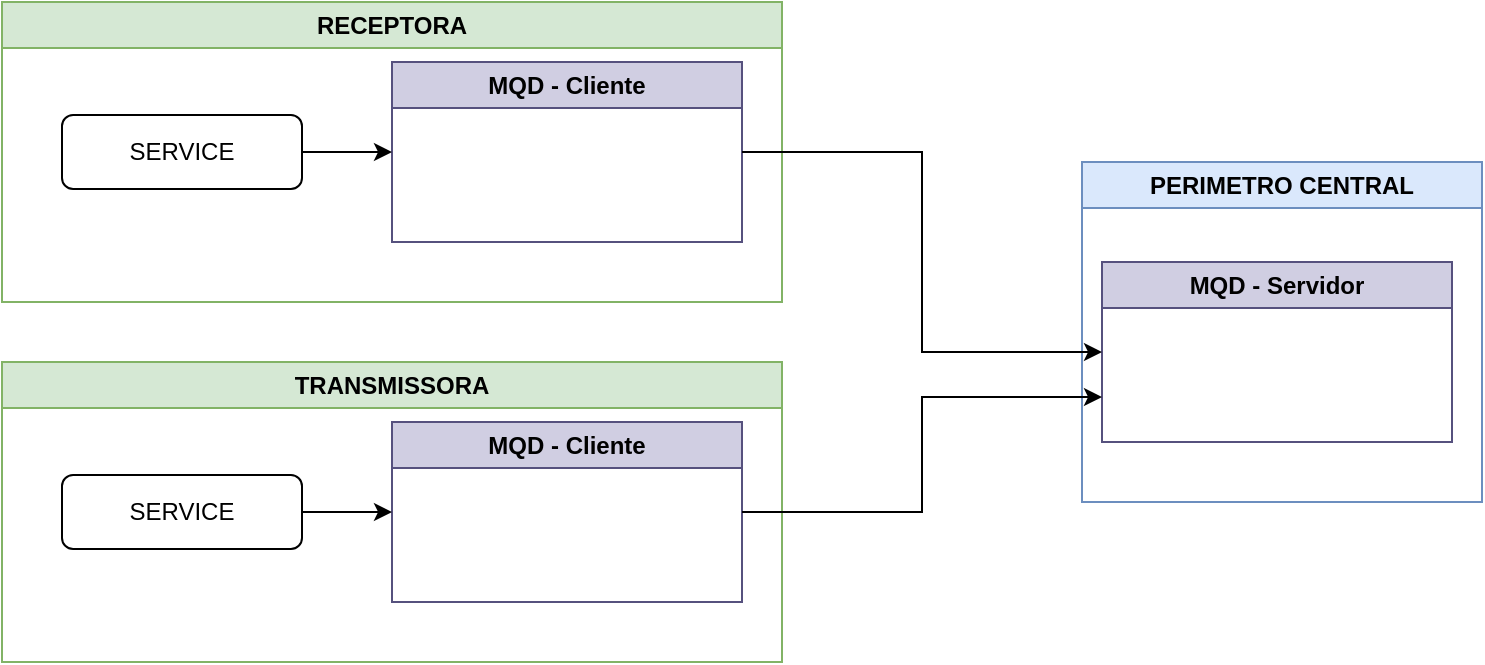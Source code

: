<mxfile version="22.1.2" type="device" pages="3">
  <diagram id="qN1N7I2_FYPnnFEob5Ig" name="General">
    <mxGraphModel dx="3290" dy="1024" grid="1" gridSize="10" guides="1" tooltips="1" connect="1" arrows="1" fold="1" page="1" pageScale="1" pageWidth="850" pageHeight="1100" math="0" shadow="0">
      <root>
        <mxCell id="0" />
        <mxCell id="1" parent="0" />
        <mxCell id="RXyH0_jxJuQWxPXLyA9V-1" value="RECEPTORA" style="swimlane;whiteSpace=wrap;html=1;fillColor=#d5e8d4;strokeColor=#82b366;" parent="1" vertex="1">
          <mxGeometry x="-370" y="250" width="390" height="150" as="geometry" />
        </mxCell>
        <mxCell id="RXyH0_jxJuQWxPXLyA9V-2" value="MQD - Cliente" style="swimlane;whiteSpace=wrap;html=1;fillColor=#d0cee2;strokeColor=#56517e;" parent="RXyH0_jxJuQWxPXLyA9V-1" vertex="1">
          <mxGeometry x="195" y="30" width="175" height="90" as="geometry" />
        </mxCell>
        <mxCell id="RXyH0_jxJuQWxPXLyA9V-31" style="edgeStyle=orthogonalEdgeStyle;rounded=0;orthogonalLoop=1;jettySize=auto;html=1;entryX=0;entryY=0.5;entryDx=0;entryDy=0;" parent="RXyH0_jxJuQWxPXLyA9V-1" source="RXyH0_jxJuQWxPXLyA9V-15" target="RXyH0_jxJuQWxPXLyA9V-2" edge="1">
          <mxGeometry relative="1" as="geometry" />
        </mxCell>
        <mxCell id="RXyH0_jxJuQWxPXLyA9V-15" value="SERVICE" style="rounded=1;whiteSpace=wrap;html=1;" parent="RXyH0_jxJuQWxPXLyA9V-1" vertex="1">
          <mxGeometry x="30" y="56.5" width="120" height="37" as="geometry" />
        </mxCell>
        <mxCell id="RXyH0_jxJuQWxPXLyA9V-16" value="PERIMETRO CENTRAL" style="swimlane;whiteSpace=wrap;html=1;fillColor=#dae8fc;strokeColor=#6c8ebf;" parent="1" vertex="1">
          <mxGeometry x="170" y="330" width="200" height="170" as="geometry" />
        </mxCell>
        <mxCell id="RXyH0_jxJuQWxPXLyA9V-33" value="MQD - Servidor" style="swimlane;whiteSpace=wrap;html=1;fillColor=#d0cee2;strokeColor=#56517e;" parent="RXyH0_jxJuQWxPXLyA9V-16" vertex="1">
          <mxGeometry x="10" y="50" width="175" height="90" as="geometry" />
        </mxCell>
        <mxCell id="RXyH0_jxJuQWxPXLyA9V-28" value="TRANSMISSORA" style="swimlane;whiteSpace=wrap;html=1;fillColor=#d5e8d4;strokeColor=#82b366;" parent="1" vertex="1">
          <mxGeometry x="-370" y="430" width="390" height="150" as="geometry" />
        </mxCell>
        <mxCell id="RXyH0_jxJuQWxPXLyA9V-29" value="MQD - Cliente" style="swimlane;whiteSpace=wrap;html=1;fillColor=#d0cee2;strokeColor=#56517e;startSize=23;" parent="RXyH0_jxJuQWxPXLyA9V-28" vertex="1">
          <mxGeometry x="195" y="30" width="175" height="90" as="geometry" />
        </mxCell>
        <mxCell id="RXyH0_jxJuQWxPXLyA9V-32" style="edgeStyle=orthogonalEdgeStyle;rounded=0;orthogonalLoop=1;jettySize=auto;html=1;entryX=0;entryY=0.5;entryDx=0;entryDy=0;" parent="RXyH0_jxJuQWxPXLyA9V-28" source="RXyH0_jxJuQWxPXLyA9V-30" target="RXyH0_jxJuQWxPXLyA9V-29" edge="1">
          <mxGeometry relative="1" as="geometry" />
        </mxCell>
        <mxCell id="RXyH0_jxJuQWxPXLyA9V-30" value="SERVICE" style="rounded=1;whiteSpace=wrap;html=1;" parent="RXyH0_jxJuQWxPXLyA9V-28" vertex="1">
          <mxGeometry x="30" y="56.5" width="120" height="37" as="geometry" />
        </mxCell>
        <mxCell id="RXyH0_jxJuQWxPXLyA9V-36" style="edgeStyle=orthogonalEdgeStyle;rounded=0;orthogonalLoop=1;jettySize=auto;html=1;exitX=1;exitY=0.5;exitDx=0;exitDy=0;entryX=0;entryY=0.75;entryDx=0;entryDy=0;" parent="1" source="RXyH0_jxJuQWxPXLyA9V-29" target="RXyH0_jxJuQWxPXLyA9V-33" edge="1">
          <mxGeometry relative="1" as="geometry" />
        </mxCell>
        <mxCell id="RXyH0_jxJuQWxPXLyA9V-37" style="edgeStyle=orthogonalEdgeStyle;rounded=0;orthogonalLoop=1;jettySize=auto;html=1;exitX=1;exitY=0.5;exitDx=0;exitDy=0;entryX=0;entryY=0.5;entryDx=0;entryDy=0;" parent="1" source="RXyH0_jxJuQWxPXLyA9V-2" target="RXyH0_jxJuQWxPXLyA9V-33" edge="1">
          <mxGeometry relative="1" as="geometry" />
        </mxCell>
      </root>
    </mxGraphModel>
  </diagram>
  <diagram name="Architecture" id="_ldc8vcoKay3_zSG-XZY">
    <mxGraphModel dx="2924" dy="1970" grid="1" gridSize="10" guides="1" tooltips="1" connect="1" arrows="1" fold="1" page="1" pageScale="1" pageWidth="850" pageHeight="1100" math="0" shadow="0">
      <root>
        <mxCell id="Bl97p135yxsRqdDzjhiD-0" />
        <mxCell id="Bl97p135yxsRqdDzjhiD-1" parent="Bl97p135yxsRqdDzjhiD-0" />
        <mxCell id="-KNyCREGlXAe8yRD5xEm-0" value="IF" style="swimlane;whiteSpace=wrap;html=1;fillColor=#d5e8d4;strokeColor=#82b366;" parent="Bl97p135yxsRqdDzjhiD-1" vertex="1">
          <mxGeometry x="-330" y="-420" width="670" height="380" as="geometry" />
        </mxCell>
        <mxCell id="Tc8WL87-f_De14_McxJF-0" style="edgeStyle=orthogonalEdgeStyle;rounded=0;orthogonalLoop=1;jettySize=auto;html=1;exitX=0;exitY=0.75;exitDx=0;exitDy=0;" parent="-KNyCREGlXAe8yRD5xEm-0" source="-KNyCREGlXAe8yRD5xEm-1" target="-KNyCREGlXAe8yRD5xEm-16" edge="1">
          <mxGeometry relative="1" as="geometry" />
        </mxCell>
        <mxCell id="-KNyCREGlXAe8yRD5xEm-1" value="MQD" style="swimlane;whiteSpace=wrap;html=1;fillColor=#d0cee2;strokeColor=#56517e;" parent="-KNyCREGlXAe8yRD5xEm-0" vertex="1">
          <mxGeometry x="150" y="30" width="510" height="340" as="geometry" />
        </mxCell>
        <mxCell id="-KNyCREGlXAe8yRD5xEm-2" style="edgeStyle=orthogonalEdgeStyle;rounded=0;orthogonalLoop=1;jettySize=auto;html=1;" parent="-KNyCREGlXAe8yRD5xEm-1" source="-KNyCREGlXAe8yRD5xEm-3" target="-KNyCREGlXAe8yRD5xEm-4" edge="1">
          <mxGeometry relative="1" as="geometry" />
        </mxCell>
        <mxCell id="-KNyCREGlXAe8yRD5xEm-3" value="API" style="rounded=1;whiteSpace=wrap;html=1;labelPosition=center;verticalLabelPosition=middle;align=center;verticalAlign=middle;arcSize=8;fontStyle=1" parent="-KNyCREGlXAe8yRD5xEm-1" vertex="1">
          <mxGeometry x="26" y="83" width="110" height="60" as="geometry" />
        </mxCell>
        <mxCell id="-KNyCREGlXAe8yRD5xEm-4" value="QUEUE MANAGER" style="rounded=1;whiteSpace=wrap;html=1;fontStyle=1" parent="-KNyCREGlXAe8yRD5xEm-1" vertex="1">
          <mxGeometry x="26" y="213" width="140" height="60" as="geometry" />
        </mxCell>
        <mxCell id="-KNyCREGlXAe8yRD5xEm-5" style="edgeStyle=orthogonalEdgeStyle;rounded=0;orthogonalLoop=1;jettySize=auto;html=1;exitX=0.25;exitY=1;exitDx=0;exitDy=0;entryX=0.75;entryY=0;entryDx=0;entryDy=0;" parent="-KNyCREGlXAe8yRD5xEm-1" source="-KNyCREGlXAe8yRD5xEm-7" target="-KNyCREGlXAe8yRD5xEm-4" edge="1">
          <mxGeometry relative="1" as="geometry" />
        </mxCell>
        <mxCell id="-KNyCREGlXAe8yRD5xEm-6" style="edgeStyle=orthogonalEdgeStyle;rounded=0;orthogonalLoop=1;jettySize=auto;html=1;exitX=1;exitY=0.5;exitDx=0;exitDy=0;entryX=0;entryY=0.5;entryDx=0;entryDy=0;" parent="-KNyCREGlXAe8yRD5xEm-1" source="-KNyCREGlXAe8yRD5xEm-7" target="-KNyCREGlXAe8yRD5xEm-8" edge="1">
          <mxGeometry relative="1" as="geometry" />
        </mxCell>
        <mxCell id="-KNyCREGlXAe8yRD5xEm-7" value="MESSAGE PROCESS WORKER" style="rounded=1;whiteSpace=wrap;html=1;fontStyle=1" parent="-KNyCREGlXAe8yRD5xEm-1" vertex="1">
          <mxGeometry x="186" y="83" width="140" height="60" as="geometry" />
        </mxCell>
        <mxCell id="-KNyCREGlXAe8yRD5xEm-8" value="VALIDATOR" style="rounded=1;whiteSpace=wrap;html=1;arcSize=11;fontStyle=1" parent="-KNyCREGlXAe8yRD5xEm-1" vertex="1">
          <mxGeometry x="366" y="83" width="120" height="60" as="geometry" />
        </mxCell>
        <mxCell id="-KNyCREGlXAe8yRD5xEm-9" style="edgeStyle=orthogonalEdgeStyle;rounded=0;orthogonalLoop=1;jettySize=auto;html=1;entryX=0.75;entryY=1;entryDx=0;entryDy=0;" parent="-KNyCREGlXAe8yRD5xEm-1" source="-KNyCREGlXAe8yRD5xEm-10" target="-KNyCREGlXAe8yRD5xEm-7" edge="1">
          <mxGeometry relative="1" as="geometry" />
        </mxCell>
        <mxCell id="-KNyCREGlXAe8yRD5xEm-10" value="RESULT PROCESSOR" style="rounded=1;whiteSpace=wrap;html=1;arcSize=11;fontStyle=1" parent="-KNyCREGlXAe8yRD5xEm-1" vertex="1">
          <mxGeometry x="336" y="213" width="150" height="60" as="geometry" />
        </mxCell>
        <mxCell id="-KNyCREGlXAe8yRD5xEm-11" value="CONFIGURATION MANAGER&lt;br&gt;" style="rounded=1;whiteSpace=wrap;html=1;fontStyle=1" parent="-KNyCREGlXAe8yRD5xEm-1" vertex="1">
          <mxGeometry x="25" y="30" width="465" height="40" as="geometry" />
        </mxCell>
        <mxCell id="-KNyCREGlXAe8yRD5xEm-12" value="MONITORING" style="rounded=1;whiteSpace=wrap;html=1;fontStyle=1" parent="-KNyCREGlXAe8yRD5xEm-1" vertex="1">
          <mxGeometry x="25" y="290" width="465" height="40" as="geometry" />
        </mxCell>
        <mxCell id="-KNyCREGlXAe8yRD5xEm-13" style="edgeStyle=orthogonalEdgeStyle;rounded=0;orthogonalLoop=1;jettySize=auto;html=1;entryX=0;entryY=0.5;entryDx=0;entryDy=0;" parent="-KNyCREGlXAe8yRD5xEm-0" source="-KNyCREGlXAe8yRD5xEm-14" target="-KNyCREGlXAe8yRD5xEm-3" edge="1">
          <mxGeometry relative="1" as="geometry" />
        </mxCell>
        <mxCell id="-KNyCREGlXAe8yRD5xEm-14" value="SERVICE" style="rounded=1;whiteSpace=wrap;html=1;" parent="-KNyCREGlXAe8yRD5xEm-0" vertex="1">
          <mxGeometry x="10" y="119" width="120" height="47" as="geometry" />
        </mxCell>
        <mxCell id="-KNyCREGlXAe8yRD5xEm-16" value="ICP-BRASIL&lt;br&gt;CERTS" style="sketch=0;outlineConnect=0;fontColor=#232F3E;gradientColor=none;fillColor=#7AA116;strokeColor=none;dashed=0;verticalLabelPosition=bottom;verticalAlign=top;align=center;html=1;fontSize=12;fontStyle=0;aspect=fixed;pointerEvents=1;shape=mxgraph.aws4.file_system;" parent="-KNyCREGlXAe8yRD5xEm-0" vertex="1">
          <mxGeometry x="30" y="255" width="64" height="59.9" as="geometry" />
        </mxCell>
        <mxCell id="-KNyCREGlXAe8yRD5xEm-17" value="PERIMETRO CENTRAL" style="swimlane;whiteSpace=wrap;html=1;fillColor=#dae8fc;strokeColor=#6c8ebf;" parent="Bl97p135yxsRqdDzjhiD-1" vertex="1">
          <mxGeometry x="410" y="-420" width="420" height="370" as="geometry" />
        </mxCell>
        <mxCell id="-KNyCREGlXAe8yRD5xEm-18" value="MQD" style="swimlane;whiteSpace=wrap;html=1;fillColor=#d0cee2;strokeColor=#56517e;" parent="-KNyCREGlXAe8yRD5xEm-17" vertex="1">
          <mxGeometry x="10" y="30" width="400" height="330" as="geometry" />
        </mxCell>
        <mxCell id="-KNyCREGlXAe8yRD5xEm-19" value="GATEWAY" style="rounded=1;whiteSpace=wrap;html=1;labelPosition=center;verticalLabelPosition=top;align=center;verticalAlign=bottom;arcSize=4;fontStyle=1" parent="-KNyCREGlXAe8yRD5xEm-18" vertex="1">
          <mxGeometry x="30" y="50" width="150" height="210" as="geometry" />
        </mxCell>
        <mxCell id="-KNyCREGlXAe8yRD5xEm-20" value="/token" style="rounded=1;whiteSpace=wrap;html=1;" parent="-KNyCREGlXAe8yRD5xEm-18" vertex="1">
          <mxGeometry x="45" y="60" width="120" height="40" as="geometry" />
        </mxCell>
        <mxCell id="-KNyCREGlXAe8yRD5xEm-21" value="/report" style="rounded=1;whiteSpace=wrap;html=1;" parent="-KNyCREGlXAe8yRD5xEm-18" vertex="1">
          <mxGeometry x="45" y="200" width="120" height="40" as="geometry" />
        </mxCell>
        <mxCell id="-KNyCREGlXAe8yRD5xEm-22" style="edgeStyle=orthogonalEdgeStyle;rounded=0;orthogonalLoop=1;jettySize=auto;html=1;" parent="-KNyCREGlXAe8yRD5xEm-18" source="-KNyCREGlXAe8yRD5xEm-23" target="-KNyCREGlXAe8yRD5xEm-24" edge="1">
          <mxGeometry relative="1" as="geometry" />
        </mxCell>
        <mxCell id="-KNyCREGlXAe8yRD5xEm-23" value="/settings" style="rounded=1;whiteSpace=wrap;html=1;" parent="-KNyCREGlXAe8yRD5xEm-18" vertex="1">
          <mxGeometry x="45" y="130" width="120" height="40" as="geometry" />
        </mxCell>
        <mxCell id="-KNyCREGlXAe8yRD5xEm-24" value="SETTINGS STORAGE" style="rounded=1;whiteSpace=wrap;html=1;fontStyle=1" parent="-KNyCREGlXAe8yRD5xEm-18" vertex="1">
          <mxGeometry x="260" y="130" width="115" height="40" as="geometry" />
        </mxCell>
        <mxCell id="-KNyCREGlXAe8yRD5xEm-25" style="edgeStyle=orthogonalEdgeStyle;rounded=0;orthogonalLoop=1;jettySize=auto;html=1;exitX=1;exitY=0.5;exitDx=0;exitDy=0;entryX=0;entryY=0.5;entryDx=0;entryDy=0;" parent="Bl97p135yxsRqdDzjhiD-1" source="-KNyCREGlXAe8yRD5xEm-11" target="-KNyCREGlXAe8yRD5xEm-23" edge="1">
          <mxGeometry relative="1" as="geometry" />
        </mxCell>
        <mxCell id="Tc8WL87-f_De14_McxJF-3" value="POST" style="edgeLabel;html=1;align=center;verticalAlign=middle;resizable=0;points=[];" parent="-KNyCREGlXAe8yRD5xEm-25" vertex="1" connectable="0">
          <mxGeometry x="0.506" y="-2" relative="1" as="geometry">
            <mxPoint as="offset" />
          </mxGeometry>
        </mxCell>
        <mxCell id="-KNyCREGlXAe8yRD5xEm-26" style="edgeStyle=orthogonalEdgeStyle;rounded=0;orthogonalLoop=1;jettySize=auto;html=1;" parent="Bl97p135yxsRqdDzjhiD-1" source="-KNyCREGlXAe8yRD5xEm-10" target="-KNyCREGlXAe8yRD5xEm-21" edge="1">
          <mxGeometry relative="1" as="geometry" />
        </mxCell>
        <mxCell id="Tc8WL87-f_De14_McxJF-2" value="POST" style="edgeLabel;html=1;align=center;verticalAlign=middle;resizable=0;points=[];" parent="-KNyCREGlXAe8yRD5xEm-26" vertex="1" connectable="0">
          <mxGeometry x="0.253" y="3" relative="1" as="geometry">
            <mxPoint as="offset" />
          </mxGeometry>
        </mxCell>
        <mxCell id="-KNyCREGlXAe8yRD5xEm-27" value="REPORT STORAGE" style="rounded=1;whiteSpace=wrap;html=1;fontStyle=1" parent="Bl97p135yxsRqdDzjhiD-1" vertex="1">
          <mxGeometry x="681" y="-190" width="110" height="40" as="geometry" />
        </mxCell>
        <mxCell id="-KNyCREGlXAe8yRD5xEm-28" style="edgeStyle=orthogonalEdgeStyle;rounded=0;orthogonalLoop=1;jettySize=auto;html=1;" parent="Bl97p135yxsRqdDzjhiD-1" source="-KNyCREGlXAe8yRD5xEm-21" target="-KNyCREGlXAe8yRD5xEm-27" edge="1">
          <mxGeometry relative="1" as="geometry" />
        </mxCell>
        <mxCell id="-KNyCREGlXAe8yRD5xEm-29" style="edgeStyle=orthogonalEdgeStyle;rounded=0;orthogonalLoop=1;jettySize=auto;html=1;exitX=1;exitY=0.25;exitDx=0;exitDy=0;entryX=0;entryY=0.25;entryDx=0;entryDy=0;fillColor=#fad9d5;strokeColor=#ae4132;strokeWidth=2;" parent="Bl97p135yxsRqdDzjhiD-1" source="-KNyCREGlXAe8yRD5xEm-10" target="-KNyCREGlXAe8yRD5xEm-20" edge="1">
          <mxGeometry relative="1" as="geometry">
            <Array as="points">
              <mxPoint x="370" y="-162" />
              <mxPoint x="370" y="-320" />
            </Array>
          </mxGeometry>
        </mxCell>
        <mxCell id="-KNyCREGlXAe8yRD5xEm-30" style="edgeStyle=orthogonalEdgeStyle;rounded=0;orthogonalLoop=1;jettySize=auto;html=1;exitX=1;exitY=0.75;exitDx=0;exitDy=0;entryX=0;entryY=0.25;entryDx=0;entryDy=0;fillColor=#fad9d5;strokeColor=#ae4132;strokeWidth=2;" parent="Bl97p135yxsRqdDzjhiD-1" source="-KNyCREGlXAe8yRD5xEm-11" target="-KNyCREGlXAe8yRD5xEm-20" edge="1">
          <mxGeometry relative="1" as="geometry">
            <Array as="points">
              <mxPoint x="370" y="-330" />
              <mxPoint x="370" y="-320" />
            </Array>
          </mxGeometry>
        </mxCell>
        <mxCell id="Tc8WL87-f_De14_McxJF-1" value="GET" style="edgeLabel;html=1;align=center;verticalAlign=middle;resizable=0;points=[];" parent="-KNyCREGlXAe8yRD5xEm-30" vertex="1" connectable="0">
          <mxGeometry x="0.382" y="4" relative="1" as="geometry">
            <mxPoint as="offset" />
          </mxGeometry>
        </mxCell>
      </root>
    </mxGraphModel>
  </diagram>
  <diagram name="Architecture -  Proxy" id="D1XJYNvyEE9SuRwActhN">
    <mxGraphModel dx="2035" dy="-603" grid="1" gridSize="10" guides="1" tooltips="1" connect="1" arrows="1" fold="1" page="1" pageScale="1" pageWidth="850" pageHeight="1100" math="0" shadow="0">
      <root>
        <mxCell id="AebMYNt7Z6LWyPrHZNAw-0" />
        <mxCell id="AebMYNt7Z6LWyPrHZNAw-1" parent="AebMYNt7Z6LWyPrHZNAw-0" />
        <mxCell id="TOR4piMhszZPn9fBdcuV-90" value="INSTITUIÇÃO FINANCEIRA" style="swimlane;whiteSpace=wrap;html=1;fillColor=#d5e8d4;strokeColor=#82b366;" parent="AebMYNt7Z6LWyPrHZNAw-1" vertex="1">
          <mxGeometry x="-590" y="1390" width="870" height="390" as="geometry" />
        </mxCell>
        <mxCell id="TOR4piMhszZPn9fBdcuV-91" value="MQD" style="swimlane;whiteSpace=wrap;html=1;fillColor=#d0cee2;strokeColor=#56517e;" parent="TOR4piMhszZPn9fBdcuV-90" vertex="1">
          <mxGeometry x="150" y="30" width="500" height="340" as="geometry" />
        </mxCell>
        <mxCell id="TOR4piMhszZPn9fBdcuV-92" style="edgeStyle=orthogonalEdgeStyle;rounded=0;orthogonalLoop=1;jettySize=auto;html=1;" parent="TOR4piMhszZPn9fBdcuV-91" source="TOR4piMhszZPn9fBdcuV-93" target="TOR4piMhszZPn9fBdcuV-94" edge="1">
          <mxGeometry relative="1" as="geometry" />
        </mxCell>
        <mxCell id="TOR4piMhszZPn9fBdcuV-93" value="API" style="rounded=1;whiteSpace=wrap;html=1;labelPosition=center;verticalLabelPosition=middle;align=center;verticalAlign=middle;arcSize=8;fontStyle=1" parent="TOR4piMhszZPn9fBdcuV-91" vertex="1">
          <mxGeometry x="26" y="83" width="110" height="60" as="geometry" />
        </mxCell>
        <mxCell id="TOR4piMhszZPn9fBdcuV-94" value="QUEUE MANAGER" style="rounded=1;whiteSpace=wrap;html=1;fontStyle=1" parent="TOR4piMhszZPn9fBdcuV-91" vertex="1">
          <mxGeometry x="26" y="213" width="140" height="60" as="geometry" />
        </mxCell>
        <mxCell id="TOR4piMhszZPn9fBdcuV-95" style="edgeStyle=orthogonalEdgeStyle;rounded=0;orthogonalLoop=1;jettySize=auto;html=1;exitX=0.25;exitY=1;exitDx=0;exitDy=0;entryX=0.75;entryY=0;entryDx=0;entryDy=0;" parent="TOR4piMhszZPn9fBdcuV-91" source="TOR4piMhszZPn9fBdcuV-97" target="TOR4piMhszZPn9fBdcuV-94" edge="1">
          <mxGeometry relative="1" as="geometry" />
        </mxCell>
        <mxCell id="TOR4piMhszZPn9fBdcuV-96" style="edgeStyle=orthogonalEdgeStyle;rounded=0;orthogonalLoop=1;jettySize=auto;html=1;exitX=1;exitY=0.5;exitDx=0;exitDy=0;entryX=0;entryY=0.5;entryDx=0;entryDy=0;" parent="TOR4piMhszZPn9fBdcuV-91" source="TOR4piMhszZPn9fBdcuV-97" target="TOR4piMhszZPn9fBdcuV-98" edge="1">
          <mxGeometry relative="1" as="geometry" />
        </mxCell>
        <mxCell id="TOR4piMhszZPn9fBdcuV-97" value="MESSAGE PROCESS WORKER" style="rounded=1;whiteSpace=wrap;html=1;fontStyle=1" parent="TOR4piMhszZPn9fBdcuV-91" vertex="1">
          <mxGeometry x="186" y="83" width="140" height="60" as="geometry" />
        </mxCell>
        <mxCell id="TOR4piMhszZPn9fBdcuV-98" value="VALIDATOR" style="rounded=1;whiteSpace=wrap;html=1;arcSize=11;fontStyle=1" parent="TOR4piMhszZPn9fBdcuV-91" vertex="1">
          <mxGeometry x="366" y="83" width="120" height="60" as="geometry" />
        </mxCell>
        <mxCell id="TOR4piMhszZPn9fBdcuV-99" style="edgeStyle=orthogonalEdgeStyle;rounded=0;orthogonalLoop=1;jettySize=auto;html=1;entryX=0.75;entryY=1;entryDx=0;entryDy=0;" parent="TOR4piMhszZPn9fBdcuV-91" source="TOR4piMhszZPn9fBdcuV-100" target="TOR4piMhszZPn9fBdcuV-97" edge="1">
          <mxGeometry relative="1" as="geometry" />
        </mxCell>
        <mxCell id="TOR4piMhszZPn9fBdcuV-100" value="RESULT PROCESSOR" style="rounded=1;whiteSpace=wrap;html=1;arcSize=11;fontStyle=1" parent="TOR4piMhszZPn9fBdcuV-91" vertex="1">
          <mxGeometry x="336" y="213" width="150" height="60" as="geometry" />
        </mxCell>
        <mxCell id="TOR4piMhszZPn9fBdcuV-101" value="CONFIGURATION MANAGER&lt;br&gt;" style="rounded=1;whiteSpace=wrap;html=1;fontStyle=1" parent="TOR4piMhszZPn9fBdcuV-91" vertex="1">
          <mxGeometry x="25" y="30" width="465" height="40" as="geometry" />
        </mxCell>
        <mxCell id="TOR4piMhszZPn9fBdcuV-102" value="MONITORING" style="rounded=1;whiteSpace=wrap;html=1;fontStyle=1" parent="TOR4piMhszZPn9fBdcuV-91" vertex="1">
          <mxGeometry x="25" y="290" width="465" height="40" as="geometry" />
        </mxCell>
        <mxCell id="8FaLKGSe3ioaSkZjwLn5-0" value="" style="rounded=0;whiteSpace=wrap;html=1;fillColor=none;dashed=1;strokeColor=#FF3333;" parent="TOR4piMhszZPn9fBdcuV-91" vertex="1">
          <mxGeometry x="-10" y="-10" width="520" height="360" as="geometry" />
        </mxCell>
        <mxCell id="TOR4piMhszZPn9fBdcuV-103" style="edgeStyle=orthogonalEdgeStyle;rounded=0;orthogonalLoop=1;jettySize=auto;html=1;entryX=0;entryY=0.5;entryDx=0;entryDy=0;" parent="TOR4piMhszZPn9fBdcuV-90" source="TOR4piMhszZPn9fBdcuV-104" target="TOR4piMhszZPn9fBdcuV-93" edge="1">
          <mxGeometry relative="1" as="geometry" />
        </mxCell>
        <mxCell id="TOR4piMhszZPn9fBdcuV-104" value="SERVICE" style="rounded=1;whiteSpace=wrap;html=1;" parent="TOR4piMhszZPn9fBdcuV-90" vertex="1">
          <mxGeometry x="20" y="120" width="110" height="47" as="geometry" />
        </mxCell>
        <mxCell id="TOR4piMhszZPn9fBdcuV-105" style="edgeStyle=orthogonalEdgeStyle;rounded=0;orthogonalLoop=1;jettySize=auto;html=1;" parent="TOR4piMhszZPn9fBdcuV-90" source="TOR4piMhszZPn9fBdcuV-106" target="TOR4piMhszZPn9fBdcuV-111" edge="1">
          <mxGeometry relative="1" as="geometry" />
        </mxCell>
        <mxCell id="TOR4piMhszZPn9fBdcuV-106" value="MQD SERVER PROXY" style="rounded=1;whiteSpace=wrap;html=1;labelPosition=center;verticalLabelPosition=top;align=center;verticalAlign=bottom;arcSize=9;fontStyle=1" parent="TOR4piMhszZPn9fBdcuV-90" vertex="1">
          <mxGeometry x="709.5" y="53" width="145" height="167" as="geometry" />
        </mxCell>
        <mxCell id="TOR4piMhszZPn9fBdcuV-107" value="/report" style="rounded=1;whiteSpace=wrap;html=1;" parent="TOR4piMhszZPn9fBdcuV-90" vertex="1">
          <mxGeometry x="722" y="166.5" width="120" height="40" as="geometry" />
        </mxCell>
        <mxCell id="TOR4piMhszZPn9fBdcuV-108" value="/settings" style="rounded=1;whiteSpace=wrap;html=1;" parent="TOR4piMhszZPn9fBdcuV-90" vertex="1">
          <mxGeometry x="722" y="116.5" width="120" height="40" as="geometry" />
        </mxCell>
        <mxCell id="TOR4piMhszZPn9fBdcuV-109" style="edgeStyle=orthogonalEdgeStyle;rounded=0;orthogonalLoop=1;jettySize=auto;html=1;exitX=1;exitY=0.5;exitDx=0;exitDy=0;entryX=0;entryY=0.5;entryDx=0;entryDy=0;" parent="TOR4piMhszZPn9fBdcuV-90" source="TOR4piMhszZPn9fBdcuV-101" target="TOR4piMhszZPn9fBdcuV-108" edge="1">
          <mxGeometry relative="1" as="geometry" />
        </mxCell>
        <mxCell id="TOR4piMhszZPn9fBdcuV-110" style="edgeStyle=orthogonalEdgeStyle;rounded=0;orthogonalLoop=1;jettySize=auto;html=1;entryX=0;entryY=0.5;entryDx=0;entryDy=0;" parent="TOR4piMhszZPn9fBdcuV-90" source="TOR4piMhszZPn9fBdcuV-100" target="TOR4piMhszZPn9fBdcuV-107" edge="1">
          <mxGeometry relative="1" as="geometry" />
        </mxCell>
        <mxCell id="TOR4piMhszZPn9fBdcuV-111" value="ICP-BRASIL&lt;br style=&quot;border-color: var(--border-color);&quot;&gt;CERTS" style="sketch=0;outlineConnect=0;fontColor=#232F3E;gradientColor=none;fillColor=#7AA116;strokeColor=none;dashed=0;verticalLabelPosition=bottom;verticalAlign=top;align=center;html=1;fontSize=12;fontStyle=0;aspect=fixed;pointerEvents=1;shape=mxgraph.aws4.file_system;" parent="TOR4piMhszZPn9fBdcuV-90" vertex="1">
          <mxGeometry x="750" y="270" width="64" height="59.9" as="geometry" />
        </mxCell>
        <mxCell id="TOR4piMhszZPn9fBdcuV-129" value="/token" style="rounded=1;whiteSpace=wrap;html=1;" parent="TOR4piMhszZPn9fBdcuV-90" vertex="1">
          <mxGeometry x="722" y="63" width="120" height="40" as="geometry" />
        </mxCell>
        <mxCell id="TOR4piMhszZPn9fBdcuV-130" style="edgeStyle=orthogonalEdgeStyle;rounded=0;orthogonalLoop=1;jettySize=auto;html=1;exitX=1;exitY=0.25;exitDx=0;exitDy=0;entryX=0;entryY=0.25;entryDx=0;entryDy=0;fillColor=#f8cecc;strokeColor=#b85450;strokeWidth=2;" parent="TOR4piMhszZPn9fBdcuV-90" source="TOR4piMhszZPn9fBdcuV-101" target="TOR4piMhszZPn9fBdcuV-129" edge="1">
          <mxGeometry relative="1" as="geometry" />
        </mxCell>
        <mxCell id="TOR4piMhszZPn9fBdcuV-131" style="edgeStyle=orthogonalEdgeStyle;rounded=0;orthogonalLoop=1;jettySize=auto;html=1;exitX=1;exitY=0.25;exitDx=0;exitDy=0;fillColor=#f8cecc;strokeColor=#b85450;strokeWidth=2;" parent="TOR4piMhszZPn9fBdcuV-90" source="TOR4piMhszZPn9fBdcuV-100" target="TOR4piMhszZPn9fBdcuV-129" edge="1">
          <mxGeometry relative="1" as="geometry">
            <Array as="points">
              <mxPoint x="690" y="258" />
              <mxPoint x="690" y="80" />
            </Array>
          </mxGeometry>
        </mxCell>
        <mxCell id="TOR4piMhszZPn9fBdcuV-112" value="PERIMETRO CENTRAL" style="swimlane;whiteSpace=wrap;html=1;fillColor=#dae8fc;strokeColor=#6c8ebf;" parent="AebMYNt7Z6LWyPrHZNAw-1" vertex="1">
          <mxGeometry x="380" y="1390" width="200" height="370" as="geometry" />
        </mxCell>
        <mxCell id="TOR4piMhszZPn9fBdcuV-113" value="MQD" style="swimlane;whiteSpace=wrap;html=1;fillColor=#d0cee2;strokeColor=#56517e;" parent="TOR4piMhszZPn9fBdcuV-112" vertex="1">
          <mxGeometry x="10" y="30" width="180" height="330" as="geometry" />
        </mxCell>
        <mxCell id="TOR4piMhszZPn9fBdcuV-114" value="GATEWAY" style="rounded=1;whiteSpace=wrap;html=1;labelPosition=center;verticalLabelPosition=top;align=center;verticalAlign=bottom;arcSize=4;fontStyle=1" parent="TOR4piMhszZPn9fBdcuV-113" vertex="1">
          <mxGeometry x="16" y="54" width="150" height="210" as="geometry" />
        </mxCell>
        <mxCell id="TOR4piMhszZPn9fBdcuV-115" value="/token" style="rounded=1;whiteSpace=wrap;html=1;" parent="TOR4piMhszZPn9fBdcuV-113" vertex="1">
          <mxGeometry x="31" y="64" width="120" height="40" as="geometry" />
        </mxCell>
        <mxCell id="TOR4piMhszZPn9fBdcuV-116" value="/report" style="rounded=1;whiteSpace=wrap;html=1;" parent="TOR4piMhszZPn9fBdcuV-113" vertex="1">
          <mxGeometry x="31" y="204" width="120" height="40" as="geometry" />
        </mxCell>
        <mxCell id="TOR4piMhszZPn9fBdcuV-118" value="/settings" style="rounded=1;whiteSpace=wrap;html=1;" parent="TOR4piMhszZPn9fBdcuV-113" vertex="1">
          <mxGeometry x="31" y="134" width="120" height="40" as="geometry" />
        </mxCell>
        <mxCell id="TOR4piMhszZPn9fBdcuV-124" style="edgeStyle=orthogonalEdgeStyle;rounded=0;orthogonalLoop=1;jettySize=auto;html=1;" parent="AebMYNt7Z6LWyPrHZNAw-1" source="TOR4piMhszZPn9fBdcuV-107" target="TOR4piMhszZPn9fBdcuV-116" edge="1">
          <mxGeometry relative="1" as="geometry">
            <Array as="points">
              <mxPoint x="310" y="1574" />
              <mxPoint x="310" y="1644" />
            </Array>
          </mxGeometry>
        </mxCell>
        <mxCell id="TOR4piMhszZPn9fBdcuV-125" value="POST" style="edgeLabel;html=1;align=center;verticalAlign=middle;resizable=0;points=[];" parent="TOR4piMhszZPn9fBdcuV-124" vertex="1" connectable="0">
          <mxGeometry x="0.385" y="2" relative="1" as="geometry">
            <mxPoint x="1" as="offset" />
          </mxGeometry>
        </mxCell>
        <mxCell id="TOR4piMhszZPn9fBdcuV-132" style="edgeStyle=orthogonalEdgeStyle;rounded=0;orthogonalLoop=1;jettySize=auto;html=1;exitX=1;exitY=0.5;exitDx=0;exitDy=0;" parent="AebMYNt7Z6LWyPrHZNAw-1" source="TOR4piMhszZPn9fBdcuV-129" target="TOR4piMhszZPn9fBdcuV-115" edge="1">
          <mxGeometry relative="1" as="geometry" />
        </mxCell>
        <mxCell id="TOR4piMhszZPn9fBdcuV-134" value="GET" style="edgeLabel;html=1;align=center;verticalAlign=middle;resizable=0;points=[];" parent="TOR4piMhszZPn9fBdcuV-132" vertex="1" connectable="0">
          <mxGeometry x="0.26" relative="1" as="geometry">
            <mxPoint as="offset" />
          </mxGeometry>
        </mxCell>
        <mxCell id="TOR4piMhszZPn9fBdcuV-133" style="edgeStyle=orthogonalEdgeStyle;rounded=0;orthogonalLoop=1;jettySize=auto;html=1;exitX=1;exitY=0.5;exitDx=0;exitDy=0;entryX=0;entryY=0.5;entryDx=0;entryDy=0;" parent="AebMYNt7Z6LWyPrHZNAw-1" source="TOR4piMhszZPn9fBdcuV-108" target="TOR4piMhszZPn9fBdcuV-118" edge="1">
          <mxGeometry relative="1" as="geometry">
            <Array as="points">
              <mxPoint x="330" y="1527" />
              <mxPoint x="330" y="1574" />
            </Array>
          </mxGeometry>
        </mxCell>
        <mxCell id="TOR4piMhszZPn9fBdcuV-135" value="GET" style="edgeLabel;html=1;align=center;verticalAlign=middle;resizable=0;points=[];" parent="TOR4piMhszZPn9fBdcuV-133" vertex="1" connectable="0">
          <mxGeometry x="0.298" relative="1" as="geometry">
            <mxPoint x="1" as="offset" />
          </mxGeometry>
        </mxCell>
      </root>
    </mxGraphModel>
  </diagram>
</mxfile>
